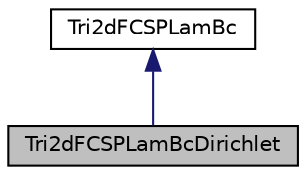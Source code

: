 digraph "Tri2dFCSPLamBcDirichlet"
{
  edge [fontname="Helvetica",fontsize="10",labelfontname="Helvetica",labelfontsize="10"];
  node [fontname="Helvetica",fontsize="10",shape=record];
  Node1 [label="Tri2dFCSPLamBcDirichlet",height=0.2,width=0.4,color="black", fillcolor="grey75", style="filled" fontcolor="black"];
  Node2 -> Node1 [dir="back",color="midnightblue",fontsize="10",style="solid",fontname="Helvetica"];
  Node2 [label="Tri2dFCSPLamBc",height=0.2,width=0.4,color="black", fillcolor="white", style="filled",URL="$classTri2dFCSPLamBc.html",tooltip="Class Tri2dFCSPLamBc holds the data and specifies the operations for various boundary conditions rela..."];
}
